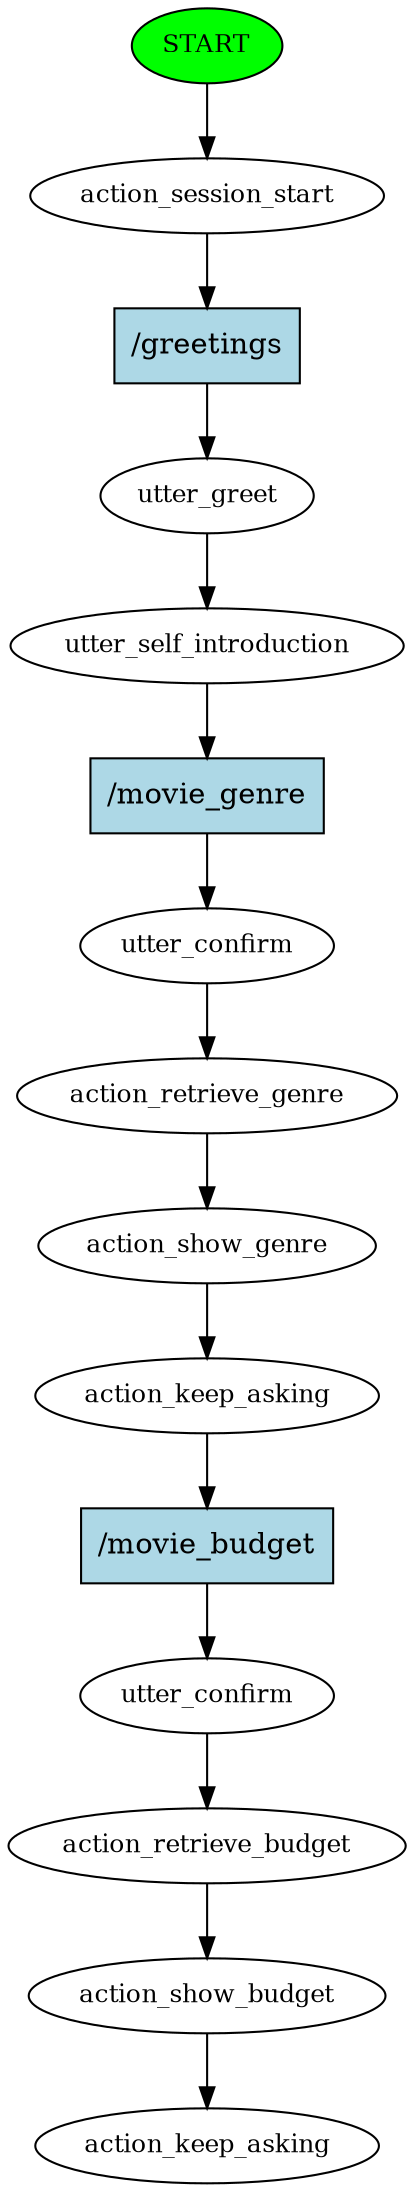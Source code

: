 digraph  {
0 [class="start active", fillcolor=green, fontsize=12, label=START, style=filled];
1 [class=active, fontsize=12, label=action_session_start];
2 [class=active, fontsize=12, label=utter_greet];
3 [class=active, fontsize=12, label=utter_self_introduction];
4 [class=active, fontsize=12, label=utter_confirm];
5 [class=active, fontsize=12, label=action_retrieve_genre];
6 [class=active, fontsize=12, label=action_show_genre];
7 [class=active, fontsize=12, label=action_keep_asking];
8 [class=active, fontsize=12, label=utter_confirm];
9 [class=active, fontsize=12, label=action_retrieve_budget];
10 [class=active, fontsize=12, label=action_show_budget];
11 [class="dashed active", fontsize=12, label=action_keep_asking];
12 [class="intent active", fillcolor=lightblue, label="/greetings", shape=rect, style=filled];
13 [class="intent active", fillcolor=lightblue, label="/movie_genre", shape=rect, style=filled];
14 [class="intent active", fillcolor=lightblue, label="/movie_budget", shape=rect, style=filled];
0 -> 1  [class=active, key=NONE, label=""];
1 -> 12  [class=active, key=0];
2 -> 3  [class=active, key=NONE, label=""];
3 -> 13  [class=active, key=0];
4 -> 5  [class=active, key=NONE, label=""];
5 -> 6  [class=active, key=NONE, label=""];
6 -> 7  [class=active, key=NONE, label=""];
7 -> 14  [class=active, key=0];
8 -> 9  [class=active, key=NONE, label=""];
9 -> 10  [class=active, key=NONE, label=""];
10 -> 11  [class=active, key=NONE, label=""];
12 -> 2  [class=active, key=0];
13 -> 4  [class=active, key=0];
14 -> 8  [class=active, key=0];
}
